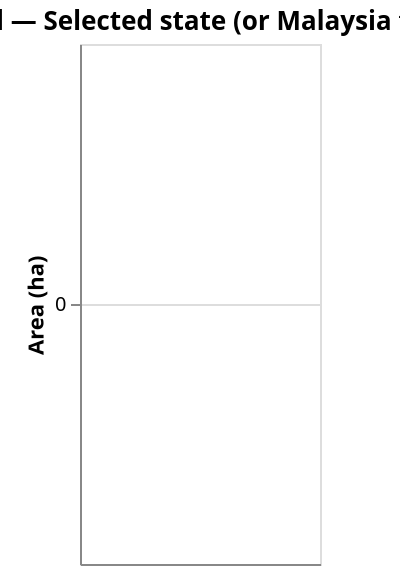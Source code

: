 {
  "$schema": "https://vega.github.io/schema/vega-lite/v5.json",
  "width": "container",
  "height": 260,
  "title": "Trend — Selected state (or Malaysia total)",
  "data": { "name": "history" },
  "params": [
    { 
      "name": "sel_state", 
      "value": "All",
      "bind": {
        "input": "select",
        "name": "State: ",
        "options": [
          "All",
          "Johor",
          "Kedah", 
          "Kelantan",
          "Kuala Lumpur",
          "Labuan",
          "Melaka",
          "Negeri Sembilan",
          "Pahang",
          "Perak",
          "Perlis",
          "Pulau Pinang",
          "Putrajaya",
          "Sabah",
          "Sarawak",
          "Selangor",
          "Terengganu"
        ]
      }
    },
    { "name": "yr", "value": 2021, "bind": { "input": "range", "min": 2003, "max": 2021, "step": 1 } }
  ],
  "transform": [
    { "calculate": "year(datum.year)", "as": "year_num" },
    { "calculate": "toNumber(datum.prf_ha)", "as": "area_num" },
    { "filter": "isFinite(datum.year_num) && isFinite(datum.area_num)" },
    { "filter": "sel_state == 'All' || datum.region == sel_state" },
    { "aggregate": [ { "op": "sum", "field": "area_num", "as": "area_sum" } ], "groupby": ["year_num"] }
  ],
  "layer": [
    {
      "mark": { "type": "line" },
      "encoding": {
        "x": {
          "field": "year_num",
          "type": "quantitative",
          "axis": { "title": null, "tickCount": 10, "format": "d" },
          "sort": "ascending"
        },
        "y": { "field": "area_sum", "type": "quantitative", "title": "Area (ha)" },
        "tooltip": [
          { "field": "year_num", "type": "quantitative", "title": "Year", "format": "d" },
          { "field": "area_sum", "type": "quantitative", "title": "Area (ha)", "format": "," }
        ]
      }
    },
    {
      "transform": [ { "filter": "datum.year_num == yr" } ],
      "mark": { "type": "rule", "color": "#9a3412", "strokeDash": [6, 4] },
      "encoding": { "x": { "field": "year_num", "type": "quantitative" } }
    },
    {
      "transform": [
        { "filter": "datum.year_num == yr" },
        { "calculate": "'Year '+datum.year_num+': '+format(datum.area_sum, ',')+' ha'", "as": "label" }
      ],
      "mark": { "type": "text", "align": "left", "dx": 6, "dy": -6, "color": "#9a3412" },
      "encoding": {
        "x": { "field": "year_num", "type": "quantitative" },
        "y": { "field": "area_sum", "type": "quantitative" },
        "text": { "field": "label" }
      }
    }
  ]
}


